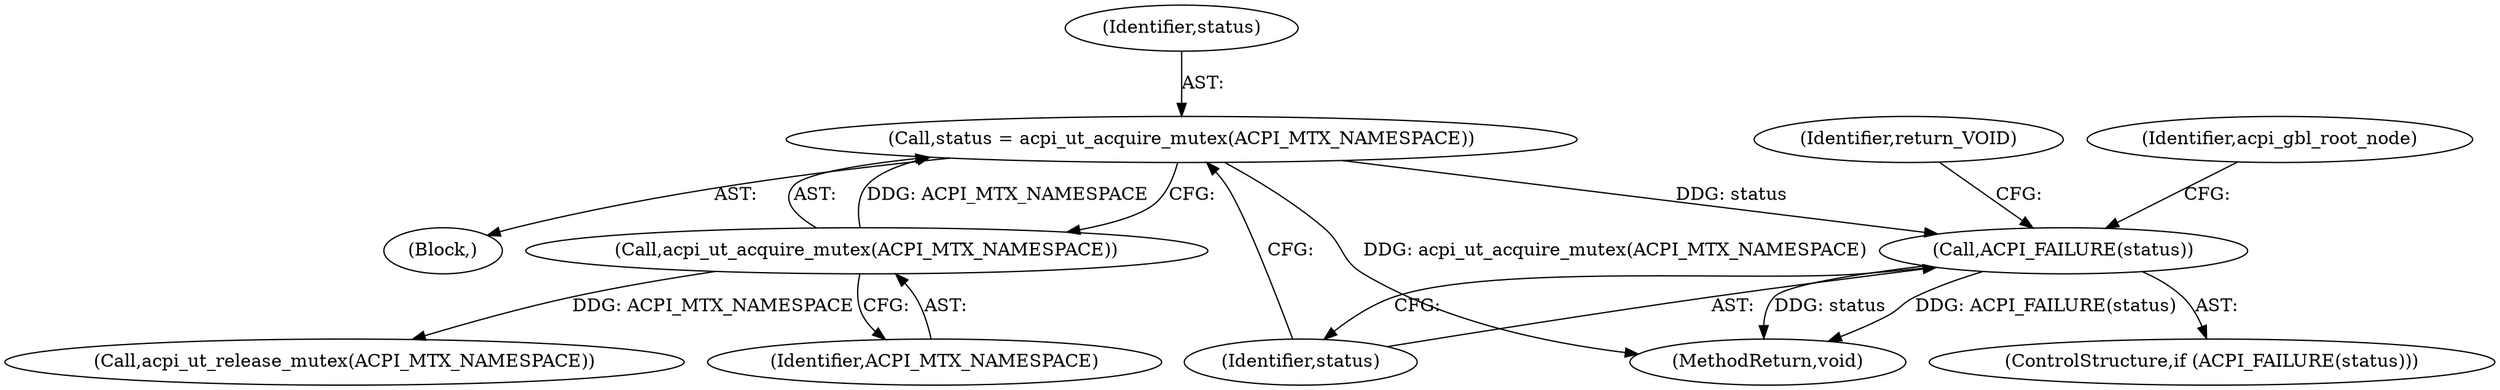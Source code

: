 digraph "0_linux_3b2d69114fefa474fca542e51119036dceb4aa6f@API" {
"1000140" [label="(Call,status = acpi_ut_acquire_mutex(ACPI_MTX_NAMESPACE))"];
"1000142" [label="(Call,acpi_ut_acquire_mutex(ACPI_MTX_NAMESPACE))"];
"1000145" [label="(Call,ACPI_FAILURE(status))"];
"1000142" [label="(Call,acpi_ut_acquire_mutex(ACPI_MTX_NAMESPACE))"];
"1000146" [label="(Identifier,status)"];
"1000143" [label="(Identifier,ACPI_MTX_NAMESPACE)"];
"1000148" [label="(Identifier,return_VOID)"];
"1000160" [label="(MethodReturn,void)"];
"1000145" [label="(Call,ACPI_FAILURE(status))"];
"1000140" [label="(Call,status = acpi_ut_acquire_mutex(ACPI_MTX_NAMESPACE))"];
"1000106" [label="(Block,)"];
"1000144" [label="(ControlStructure,if (ACPI_FAILURE(status)))"];
"1000153" [label="(Call,acpi_ut_release_mutex(ACPI_MTX_NAMESPACE))"];
"1000150" [label="(Identifier,acpi_gbl_root_node)"];
"1000141" [label="(Identifier,status)"];
"1000140" -> "1000106"  [label="AST: "];
"1000140" -> "1000142"  [label="CFG: "];
"1000141" -> "1000140"  [label="AST: "];
"1000142" -> "1000140"  [label="AST: "];
"1000146" -> "1000140"  [label="CFG: "];
"1000140" -> "1000160"  [label="DDG: acpi_ut_acquire_mutex(ACPI_MTX_NAMESPACE)"];
"1000142" -> "1000140"  [label="DDG: ACPI_MTX_NAMESPACE"];
"1000140" -> "1000145"  [label="DDG: status"];
"1000142" -> "1000143"  [label="CFG: "];
"1000143" -> "1000142"  [label="AST: "];
"1000142" -> "1000153"  [label="DDG: ACPI_MTX_NAMESPACE"];
"1000145" -> "1000144"  [label="AST: "];
"1000145" -> "1000146"  [label="CFG: "];
"1000146" -> "1000145"  [label="AST: "];
"1000148" -> "1000145"  [label="CFG: "];
"1000150" -> "1000145"  [label="CFG: "];
"1000145" -> "1000160"  [label="DDG: status"];
"1000145" -> "1000160"  [label="DDG: ACPI_FAILURE(status)"];
}
